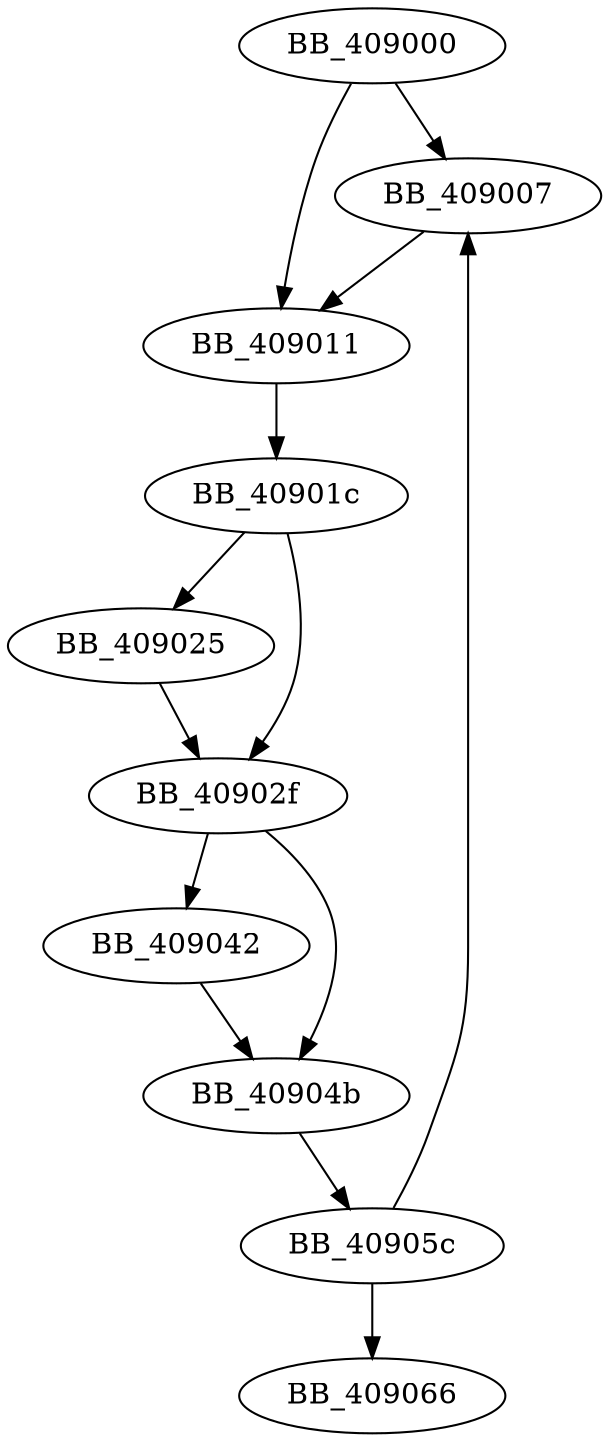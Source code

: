 DiGraph sub_409000{
BB_409000->BB_409007
BB_409000->BB_409011
BB_409007->BB_409011
BB_409011->BB_40901c
BB_40901c->BB_409025
BB_40901c->BB_40902f
BB_409025->BB_40902f
BB_40902f->BB_409042
BB_40902f->BB_40904b
BB_409042->BB_40904b
BB_40904b->BB_40905c
BB_40905c->BB_409007
BB_40905c->BB_409066
}
